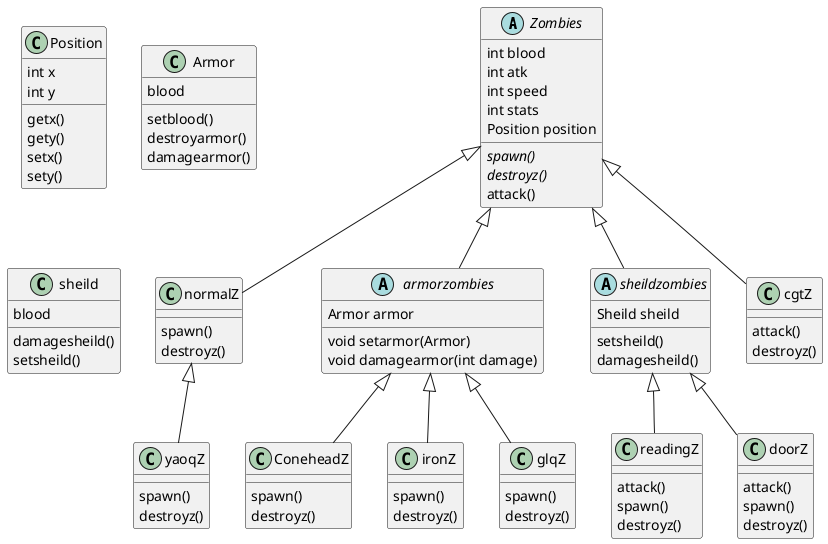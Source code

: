 @startuml
'https://plantuml.com/class-diagram
abstract class Zombies{
int blood
int atk
int speed
int stats
Position position
{abstract} spawn()
{abstract} destroyz()
attack()
}
class Position{
int x
int y
getx()
gety()
setx()
sety()
}
class yaoqZ{
spawn()
destroyz()
}
normalZ<|--yaoqZ

abstract class armorzombies {
Armor armor
void setarmor(Armor)
void damagearmor(int damage)
}
Zombies<|--armorzombies
abstract class sheildzombies{
Sheild sheild
setsheild()
damagesheild()
}
Zombies<|--sheildzombies
class normalZ{
spawn()
destroyz()
}
class ConeheadZ{
spawn()
destroyz()
}
class ironZ{
spawn()
destroyz()
}
class cgtZ{
attack()
destroyz()
}
class readingZ{
attack()
spawn()
destroyz()
}
class doorZ{
attack()
spawn()
destroyz()
}
class glqZ{
spawn()
destroyz()
}
class Armor{
blood
setblood()
destroyarmor()
damagearmor()
}
class sheild{
blood
damagesheild()
setsheild()
}
armorzombies<|--glqZ
sheildzombies<|-- doorZ
sheildzombies<|-- readingZ
Zombies<|--cgtZ
armorzombies<|--ironZ
armorzombies<|--ConeheadZ
Zombies<|--normalZ
@enduml